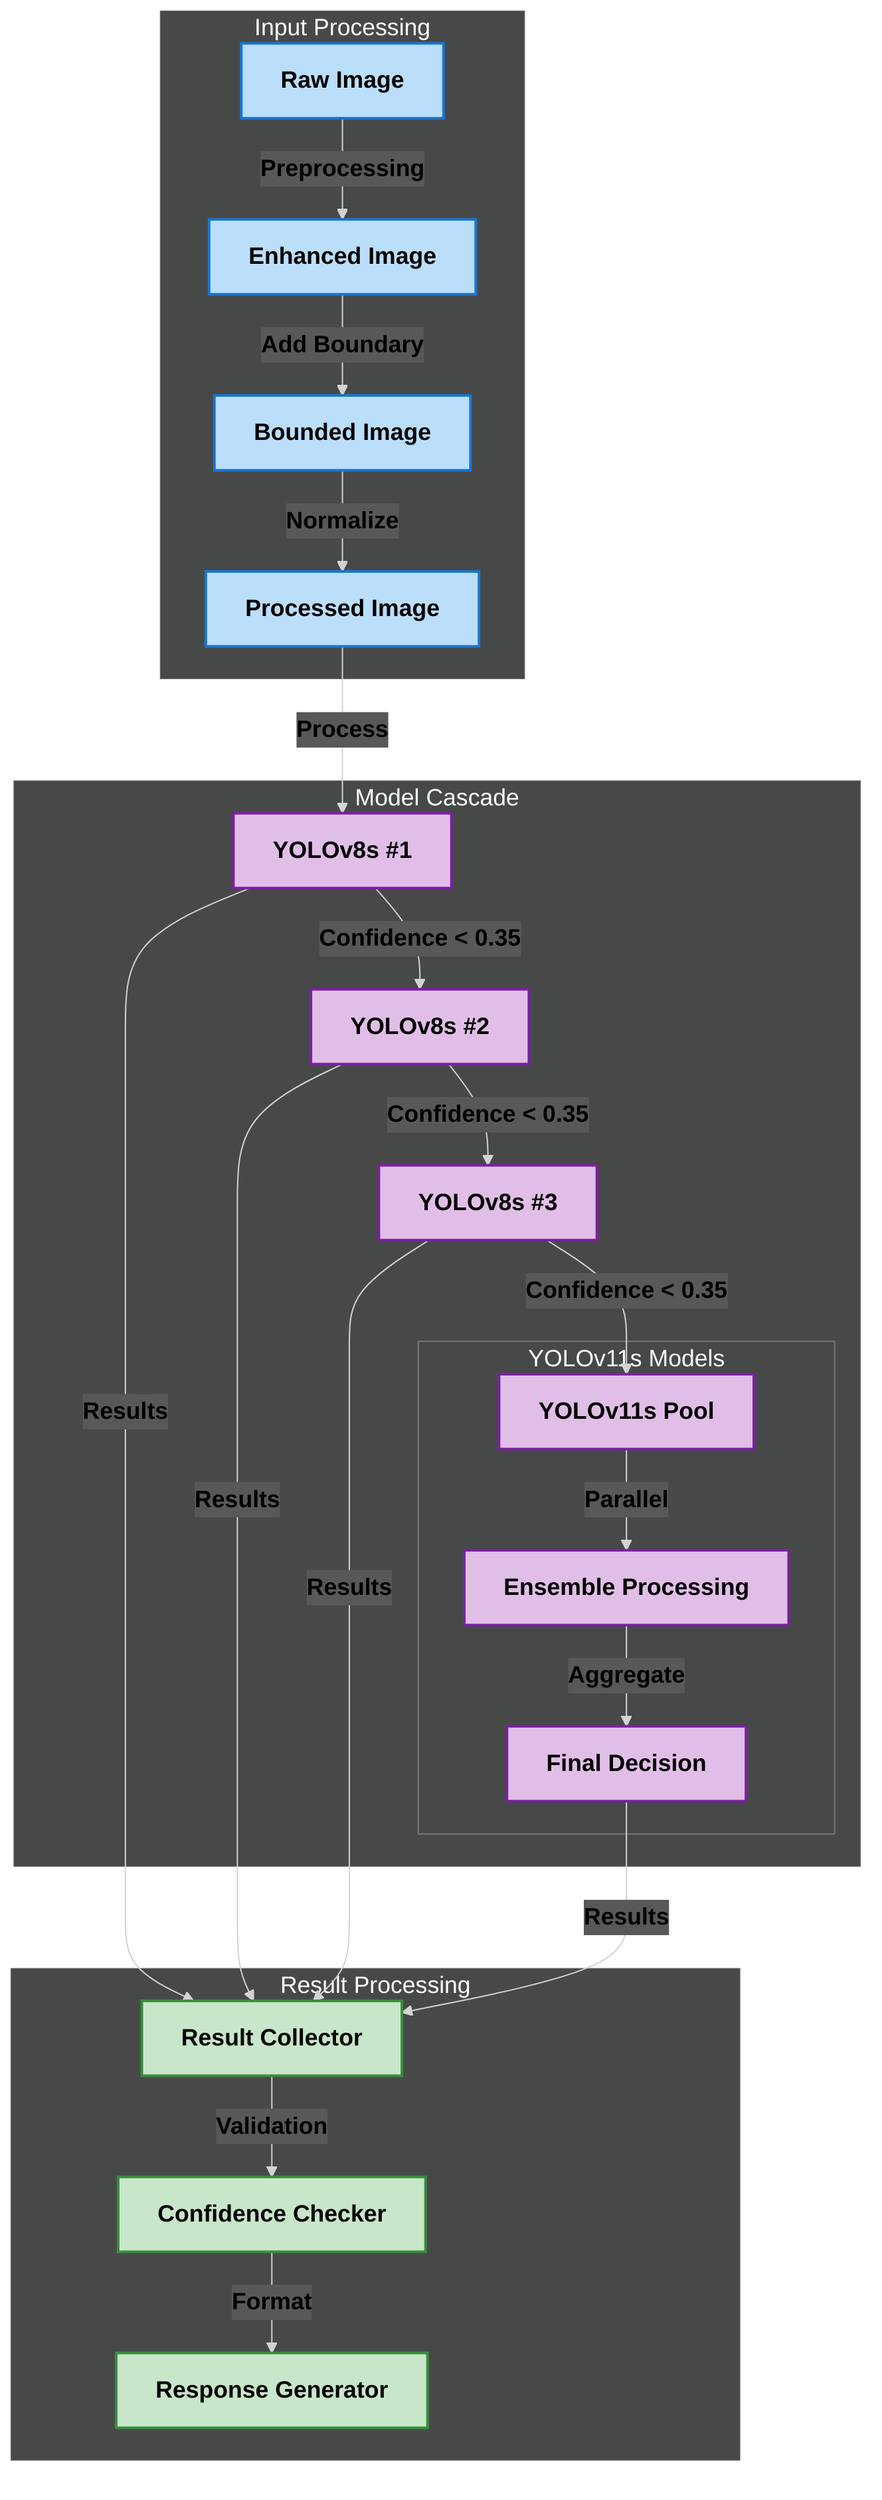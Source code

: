 %%{init: {'theme': 'dark', 'themeVariables': { 'fontFamily': 'arial', 'fontSize': '18px', 'fontWeight': 'bold'}}}%%
graph TD
    subgraph "Input Processing" 
        style A fill:#bbdefb,stroke:#1976d2,stroke-width:2px,color:#000000,font-weight:bold
        style B fill:#bbdefb,stroke:#1976d2,stroke-width:2px,color:#000000,font-weight:bold
        style C fill:#bbdefb,stroke:#1976d2,stroke-width:2px,color:#000000,font-weight:bold
        style D fill:#bbdefb,stroke:#1976d2,stroke-width:2px,color:#000000,font-weight:bold
        A[Raw Image] -->|Preprocessing| B[Enhanced Image]
        B -->|Add Boundary| C[Bounded Image]
        C -->|Normalize| D[Processed Image]
    end

    subgraph "Model Cascade" 
        style E fill:#e1bee7,stroke:#7b1fa2,stroke-width:2px,color:#000000,font-weight:bold
        style F fill:#e1bee7,stroke:#7b1fa2,stroke-width:2px,color:#000000,font-weight:bold
        style G fill:#e1bee7,stroke:#7b1fa2,stroke-width:2px,color:#000000,font-weight:bold
        style H fill:#e1bee7,stroke:#7b1fa2,stroke-width:2px,color:#000000,font-weight:bold
        style I fill:#e1bee7,stroke:#7b1fa2,stroke-width:2px,color:#000000,font-weight:bold
        style J fill:#e1bee7,stroke:#7b1fa2,stroke-width:2px,color:#000000,font-weight:bold
        D -->|Process| E[YOLOv8s #1]
        E -->|Confidence < 0.35| F[YOLOv8s #2]
        F -->|Confidence < 0.35| G[YOLOv8s #3]
        G -->|Confidence < 0.35| H[YOLOv11s Pool]
        
        subgraph "YOLOv11s Models"
            H -->|Parallel| I[Ensemble Processing]
            I -->|Aggregate| J[Final Decision]
        end
    end

    subgraph "Result Processing" 
        style K fill:#c8e6c9,stroke:#388e3c,stroke-width:2px,color:#000000,font-weight:bold
        style L fill:#c8e6c9,stroke:#388e3c,stroke-width:2px,color:#000000,font-weight:bold
        style M fill:#c8e6c9,stroke:#388e3c,stroke-width:2px,color:#000000,font-weight:bold
        E & F & G & J -->|Results| K[Result Collector]
        K -->|Validation| L[Confidence Checker]
        L -->|Format| M[Response Generator]
    end

    %% Style all edge labels
    linkStyle default color:#000000,font-weight:bold